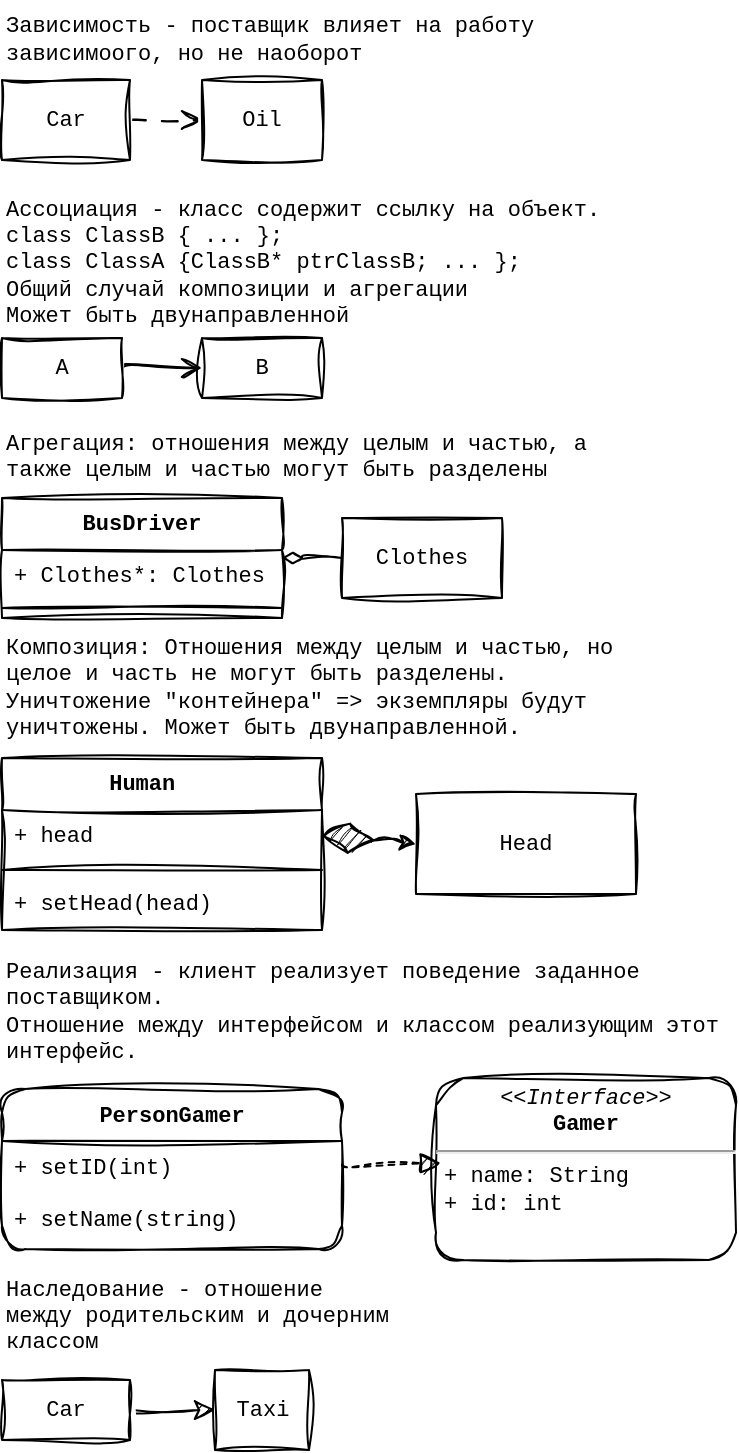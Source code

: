 <mxfile version="22.0.6" type="github">
  <diagram name="Page-1" id="KniYVvXjkBFUdyHRl0df">
    <mxGraphModel dx="2473" dy="1633" grid="1" gridSize="10" guides="1" tooltips="1" connect="1" arrows="1" fold="1" page="1" pageScale="1" pageWidth="827" pageHeight="1169" math="0" shadow="0">
      <root>
        <mxCell id="0" />
        <mxCell id="1" parent="0" />
        <mxCell id="mzNYeFfV8IgYRgjsqz8I-4" value="&lt;div style=&quot;font-size: 11px;&quot;&gt;Реализация - клиент реализует поведение заданное поставщиком.&lt;/div&gt;&lt;div style=&quot;font-size: 11px;&quot;&gt;Отношение между интерфейсом и классом реализующим этот интерфейс.&lt;/div&gt;" style="text;strokeColor=none;fillColor=none;html=1;align=left;verticalAlign=middle;whiteSpace=wrap;rounded=1;fontSize=11;sketch=1;curveFitting=1;jiggle=2;labelBackgroundColor=none;fontFamily=Courier New;swimlaneLine=1;shadow=0;fontColor=default;" parent="1" vertex="1">
          <mxGeometry x="-1654" y="-690" width="367" height="54" as="geometry" />
        </mxCell>
        <mxCell id="mzNYeFfV8IgYRgjsqz8I-6" value="PersonGamer" style="swimlane;fontStyle=1;align=center;verticalAlign=top;childLayout=stackLayout;horizontal=1;startSize=26;horizontalStack=0;resizeParent=1;resizeParentMax=0;resizeLast=0;collapsible=1;marginBottom=0;whiteSpace=wrap;html=1;fontSize=11;rounded=1;sketch=1;curveFitting=1;jiggle=2;labelBackgroundColor=none;fontFamily=Courier New;swimlaneLine=1;shadow=0;fontColor=default;" parent="1" vertex="1">
          <mxGeometry x="-1654" y="-624.5" width="170" height="80" as="geometry" />
        </mxCell>
        <mxCell id="mzNYeFfV8IgYRgjsqz8I-11" value="+ setID(int)" style="text;strokeColor=none;fillColor=none;align=left;verticalAlign=top;spacingLeft=4;spacingRight=4;overflow=hidden;rotatable=0;points=[[0,0.5],[1,0.5]];portConstraint=eastwest;whiteSpace=wrap;html=1;fontSize=11;rounded=1;sketch=1;curveFitting=1;jiggle=2;labelBackgroundColor=none;fontFamily=Courier New;swimlaneLine=1;shadow=0;fontColor=default;" parent="mzNYeFfV8IgYRgjsqz8I-6" vertex="1">
          <mxGeometry y="26" width="170" height="26" as="geometry" />
        </mxCell>
        <mxCell id="mzNYeFfV8IgYRgjsqz8I-9" value="+ setName(string)" style="text;strokeColor=none;fillColor=none;align=left;verticalAlign=top;spacingLeft=4;spacingRight=4;overflow=hidden;rotatable=0;points=[[0,0.5],[1,0.5]];portConstraint=eastwest;whiteSpace=wrap;html=1;fontSize=11;rounded=1;sketch=1;curveFitting=1;jiggle=2;labelBackgroundColor=none;fontFamily=Courier New;swimlaneLine=1;shadow=0;fontColor=default;" parent="mzNYeFfV8IgYRgjsqz8I-6" vertex="1">
          <mxGeometry y="52" width="170" height="28" as="geometry" />
        </mxCell>
        <mxCell id="mzNYeFfV8IgYRgjsqz8I-10" value="&lt;p style=&quot;margin: 4px 0px 0px; text-align: center; font-size: 11px;&quot;&gt;&lt;i style=&quot;font-size: 11px;&quot;&gt;&amp;lt;&amp;lt;Interface&amp;gt;&amp;gt;&lt;/i&gt;&lt;br style=&quot;font-size: 11px;&quot;&gt;&lt;b style=&quot;font-size: 11px;&quot;&gt;Gamer&lt;/b&gt;&lt;br style=&quot;font-size: 11px;&quot;&gt;&lt;/p&gt;&lt;hr style=&quot;font-size: 11px;&quot;&gt;&lt;p style=&quot;margin: 0px 0px 0px 4px; font-size: 11px;&quot;&gt;+ name: String&lt;br style=&quot;font-size: 11px;&quot;&gt;+ id: int&lt;/p&gt;" style="verticalAlign=top;align=left;overflow=fill;fontSize=11;fontFamily=Courier New;html=1;whiteSpace=wrap;rounded=1;sketch=1;curveFitting=1;jiggle=2;labelBackgroundColor=none;swimlaneLine=1;shadow=0;fontColor=default;" parent="1" vertex="1">
          <mxGeometry x="-1437" y="-630" width="150" height="91" as="geometry" />
        </mxCell>
        <mxCell id="AALjy2iVQTmJkf8dyK00-16" value="Композиция: Отношения между целым и частью, но целое и часть не могут быть разделены. Уничтожение &quot;контейнера&quot; =&amp;gt; экземпляры будут уничтожены. Может быть двунаправленной." style="text;strokeColor=none;fillColor=none;html=1;align=left;verticalAlign=middle;whiteSpace=wrap;rounded=0;fontSize=11;fontFamily=Courier New;swimlaneLine=1;sketch=1;curveFitting=1;jiggle=2;shadow=0;fontColor=default;labelBackgroundColor=none;" parent="1" vertex="1">
          <mxGeometry x="-1654" y="-850" width="317" height="50" as="geometry" />
        </mxCell>
        <mxCell id="AALjy2iVQTmJkf8dyK00-17" value="Human&lt;span style=&quot;white-space: pre; font-size: 11px;&quot;&gt;&#x9;&lt;br style=&quot;font-size: 11px;&quot;&gt;&lt;br style=&quot;font-size: 11px;&quot;&gt;&lt;/span&gt;" style="swimlane;fontStyle=1;align=center;verticalAlign=top;childLayout=stackLayout;horizontal=1;startSize=26;horizontalStack=0;resizeParent=1;resizeParentMax=0;resizeLast=0;collapsible=1;marginBottom=0;whiteSpace=wrap;html=1;sketch=1;hachureGap=4;jiggle=2;curveFitting=1;fontFamily=Courier New;fontSize=11;swimlaneLine=1;shadow=0;fontColor=default;labelBackgroundColor=none;" parent="1" vertex="1">
          <mxGeometry x="-1654" y="-790" width="160" height="86" as="geometry" />
        </mxCell>
        <mxCell id="AALjy2iVQTmJkf8dyK00-18" value="+ head" style="text;strokeColor=none;fillColor=none;align=left;verticalAlign=top;spacingLeft=4;spacingRight=4;overflow=hidden;rotatable=0;points=[[0,0.5],[1,0.5]];portConstraint=eastwest;whiteSpace=wrap;html=1;fontSize=11;fontFamily=Courier New;shadow=0;sketch=1;curveFitting=1;jiggle=2;swimlaneLine=1;fontColor=default;labelBackgroundColor=none;" parent="AALjy2iVQTmJkf8dyK00-17" vertex="1">
          <mxGeometry y="26" width="160" height="26" as="geometry" />
        </mxCell>
        <mxCell id="AALjy2iVQTmJkf8dyK00-19" value="" style="line;strokeWidth=1;fillColor=none;align=left;verticalAlign=middle;spacingTop=-1;spacingLeft=3;spacingRight=3;rotatable=0;labelPosition=right;points=[];portConstraint=eastwest;strokeColor=inherit;sketch=1;hachureGap=4;jiggle=2;curveFitting=1;fontFamily=Courier New;fontSize=11;swimlaneLine=1;shadow=0;fontColor=default;labelBackgroundColor=none;" parent="AALjy2iVQTmJkf8dyK00-17" vertex="1">
          <mxGeometry y="52" width="160" height="8" as="geometry" />
        </mxCell>
        <mxCell id="AALjy2iVQTmJkf8dyK00-20" value="+ setHead(head)" style="text;strokeColor=none;fillColor=none;align=left;verticalAlign=top;spacingLeft=4;spacingRight=4;overflow=hidden;rotatable=0;points=[[0,0.5],[1,0.5]];portConstraint=eastwest;whiteSpace=wrap;html=1;fontSize=11;fontFamily=Courier New;swimlaneLine=1;sketch=1;curveFitting=1;jiggle=2;shadow=0;fontColor=default;labelBackgroundColor=none;" parent="AALjy2iVQTmJkf8dyK00-17" vertex="1">
          <mxGeometry y="60" width="160" height="26" as="geometry" />
        </mxCell>
        <mxCell id="AALjy2iVQTmJkf8dyK00-21" value="Head" style="html=1;whiteSpace=wrap;sketch=1;hachureGap=4;jiggle=2;curveFitting=1;fontFamily=Courier New;fontSize=11;swimlaneLine=1;shadow=0;fontColor=default;labelBackgroundColor=none;" parent="1" vertex="1">
          <mxGeometry x="-1447" y="-772" width="110" height="50" as="geometry" />
        </mxCell>
        <mxCell id="AALjy2iVQTmJkf8dyK00-22" value="" style="endArrow=diamondThin;endFill=1;endSize=24;html=1;rounded=0;sketch=1;hachureGap=4;jiggle=2;curveFitting=1;fontFamily=Courier New;fontSize=11;curved=1;exitX=0;exitY=0.5;exitDx=0;exitDy=0;entryX=1;entryY=0.5;entryDx=0;entryDy=0;startArrow=classic;startFill=1;swimlaneLine=1;shadow=0;fontColor=default;labelBackgroundColor=none;" parent="1" source="AALjy2iVQTmJkf8dyK00-21" target="AALjy2iVQTmJkf8dyK00-18" edge="1">
          <mxGeometry width="160" relative="1" as="geometry">
            <mxPoint x="-1526" y="-820" as="sourcePoint" />
            <mxPoint x="-1486" y="-740" as="targetPoint" />
          </mxGeometry>
        </mxCell>
        <mxCell id="AALjy2iVQTmJkf8dyK00-27" value="Агрегация: отношения между целым и частью, а также целым и частью могут быть разделены" style="text;whiteSpace=wrap;fontSize=11;fontFamily=Courier New;swimlaneLine=1;sketch=1;curveFitting=1;jiggle=2;shadow=0;fontColor=default;labelBackgroundColor=none;" parent="1" vertex="1">
          <mxGeometry x="-1654" y="-960" width="327" height="40" as="geometry" />
        </mxCell>
        <mxCell id="AALjy2iVQTmJkf8dyK00-31" value="Ассоциация - класс содержит ссылку на объект. &#xa;class ClassB { ... };&#xa;class ClassA {ClassB* ptrClassB; ... };&#xa;Общий случай композиции и агрегации&#xa;Может быть двунаправленной&#xa;&#xa;&#xa;" style="text;whiteSpace=wrap;fontSize=11;fontFamily=Courier New;swimlaneLine=1;sketch=1;curveFitting=1;jiggle=2;shadow=0;fontColor=default;labelBackgroundColor=none;" parent="1" vertex="1">
          <mxGeometry x="-1654" y="-1077" width="314" height="77" as="geometry" />
        </mxCell>
        <mxCell id="AALjy2iVQTmJkf8dyK00-36" style="edgeStyle=none;curved=1;rounded=0;sketch=1;hachureGap=4;jiggle=2;curveFitting=1;orthogonalLoop=1;jettySize=auto;html=1;entryX=0;entryY=0.5;entryDx=0;entryDy=0;fontFamily=Courier New;fontSize=11;startSize=8;endSize=8;endArrow=open;endFill=0;swimlaneLine=1;shadow=0;fontColor=default;labelBackgroundColor=none;" parent="1" source="AALjy2iVQTmJkf8dyK00-32" target="AALjy2iVQTmJkf8dyK00-33" edge="1">
          <mxGeometry relative="1" as="geometry" />
        </mxCell>
        <mxCell id="AALjy2iVQTmJkf8dyK00-32" value="A" style="html=1;whiteSpace=wrap;sketch=1;hachureGap=4;jiggle=2;curveFitting=1;fontFamily=Courier New;fontSize=11;swimlaneLine=1;shadow=0;fontColor=default;labelBackgroundColor=none;" parent="1" vertex="1">
          <mxGeometry x="-1654" y="-1000" width="60" height="30" as="geometry" />
        </mxCell>
        <mxCell id="AALjy2iVQTmJkf8dyK00-33" value="B" style="html=1;whiteSpace=wrap;sketch=1;hachureGap=4;jiggle=2;curveFitting=1;fontFamily=Courier New;fontSize=11;swimlaneLine=1;shadow=0;fontColor=default;labelBackgroundColor=none;" parent="1" vertex="1">
          <mxGeometry x="-1554" y="-1000" width="60" height="30" as="geometry" />
        </mxCell>
        <mxCell id="AALjy2iVQTmJkf8dyK00-38" value="Clothes" style="html=1;whiteSpace=wrap;sketch=1;hachureGap=4;jiggle=2;curveFitting=1;fontFamily=Courier New;fontSize=11;swimlaneLine=1;shadow=0;fontColor=default;labelBackgroundColor=none;" parent="1" vertex="1">
          <mxGeometry x="-1484" y="-910" width="80" height="40" as="geometry" />
        </mxCell>
        <mxCell id="AALjy2iVQTmJkf8dyK00-41" value="&lt;font style=&quot;font-size: 11px;&quot;&gt;Зависимость - поставщик влияет на работу зависимоого, но не наоборот&lt;/font&gt;" style="text;strokeColor=none;fillColor=none;html=1;align=left;verticalAlign=middle;whiteSpace=wrap;rounded=0;fontSize=11;fontFamily=Courier New;swimlaneLine=1;sketch=1;curveFitting=1;jiggle=2;shadow=0;fontColor=default;labelBackgroundColor=none;" parent="1" vertex="1">
          <mxGeometry x="-1654" y="-1169" width="307" height="40" as="geometry" />
        </mxCell>
        <mxCell id="AALjy2iVQTmJkf8dyK00-44" style="sketch=1;hachureGap=4;jiggle=2;curveFitting=1;orthogonalLoop=1;jettySize=auto;html=1;fontFamily=Courier New;fontSize=11;startSize=8;endSize=8;dashed=1;dashPattern=8 8;endArrow=open;endFill=0;startArrow=none;startFill=0;rounded=0;swimlaneLine=1;shadow=0;fontColor=default;labelBackgroundColor=none;" parent="1" source="AALjy2iVQTmJkf8dyK00-42" target="AALjy2iVQTmJkf8dyK00-43" edge="1">
          <mxGeometry relative="1" as="geometry" />
        </mxCell>
        <mxCell id="AALjy2iVQTmJkf8dyK00-42" value="Car" style="html=1;whiteSpace=wrap;sketch=1;hachureGap=4;jiggle=2;curveFitting=1;fontFamily=Courier New;fontSize=11;swimlaneLine=1;shadow=0;fontColor=default;labelBackgroundColor=none;" parent="1" vertex="1">
          <mxGeometry x="-1654" y="-1129" width="64" height="40" as="geometry" />
        </mxCell>
        <mxCell id="AALjy2iVQTmJkf8dyK00-43" value="Oil" style="html=1;whiteSpace=wrap;sketch=1;hachureGap=4;jiggle=2;curveFitting=1;fontFamily=Courier New;fontSize=11;swimlaneLine=1;shadow=0;fontColor=default;labelBackgroundColor=none;" parent="1" vertex="1">
          <mxGeometry x="-1554" y="-1129" width="60" height="40" as="geometry" />
        </mxCell>
        <mxCell id="AALjy2iVQTmJkf8dyK00-46" value="&lt;div align=&quot;left&quot; style=&quot;font-size: 11px;&quot;&gt;&lt;font style=&quot;font-size: 11px;&quot;&gt;Наследование - отношение между родительским и дочерним классом&lt;/font&gt;&lt;/div&gt;" style="text;strokeColor=none;fillColor=none;html=1;align=left;verticalAlign=middle;whiteSpace=wrap;rounded=0;fontSize=11;fontFamily=Courier New;swimlaneLine=1;sketch=1;curveFitting=1;jiggle=2;shadow=0;fontColor=default;labelBackgroundColor=none;" parent="1" vertex="1">
          <mxGeometry x="-1654" y="-539" width="194" height="55" as="geometry" />
        </mxCell>
        <mxCell id="AALjy2iVQTmJkf8dyK00-49" style="edgeStyle=none;curved=1;rounded=0;sketch=1;hachureGap=4;jiggle=2;curveFitting=1;orthogonalLoop=1;jettySize=auto;html=1;entryX=0;entryY=0.5;entryDx=0;entryDy=0;fontFamily=Courier New;fontSize=11;startSize=8;endSize=8;endArrow=classic;endFill=1;swimlaneLine=1;shadow=0;fontColor=default;labelBackgroundColor=none;" parent="1" source="AALjy2iVQTmJkf8dyK00-47" target="AALjy2iVQTmJkf8dyK00-48" edge="1">
          <mxGeometry relative="1" as="geometry" />
        </mxCell>
        <mxCell id="AALjy2iVQTmJkf8dyK00-47" value="Car" style="html=1;whiteSpace=wrap;sketch=1;hachureGap=4;jiggle=2;curveFitting=1;fontFamily=Courier New;fontSize=11;swimlaneLine=1;shadow=0;fontColor=default;labelBackgroundColor=none;" parent="1" vertex="1">
          <mxGeometry x="-1654" y="-479" width="64" height="30" as="geometry" />
        </mxCell>
        <mxCell id="AALjy2iVQTmJkf8dyK00-48" value="Taxi" style="html=1;whiteSpace=wrap;sketch=1;hachureGap=4;jiggle=2;curveFitting=1;fontFamily=Courier New;fontSize=11;swimlaneLine=1;shadow=0;fontColor=default;labelBackgroundColor=none;" parent="1" vertex="1">
          <mxGeometry x="-1547.5" y="-484" width="47" height="40" as="geometry" />
        </mxCell>
        <mxCell id="4lhPUMysehMYBJ7O9rcl-5" style="edgeStyle=none;curved=1;rounded=0;sketch=1;hachureGap=4;jiggle=2;curveFitting=1;orthogonalLoop=1;jettySize=auto;html=1;entryX=0;entryY=0.5;entryDx=0;entryDy=0;fontFamily=Courier New;fontSize=16;startSize=8;endSize=8;startArrow=diamondThin;startFill=0;endArrow=none;endFill=0;swimlaneLine=1;shadow=0;fontColor=default;labelBackgroundColor=none;" parent="1" source="4lhPUMysehMYBJ7O9rcl-1" target="AALjy2iVQTmJkf8dyK00-38" edge="1">
          <mxGeometry relative="1" as="geometry" />
        </mxCell>
        <mxCell id="4lhPUMysehMYBJ7O9rcl-1" value="BusDriver" style="swimlane;fontStyle=1;align=center;verticalAlign=top;childLayout=stackLayout;horizontal=1;startSize=26;horizontalStack=0;resizeParent=1;resizeParentMax=0;resizeLast=0;collapsible=1;marginBottom=0;whiteSpace=wrap;html=1;sketch=1;hachureGap=4;jiggle=2;curveFitting=1;fontFamily=Courier New;fontSize=11;swimlaneLine=1;shadow=0;fontColor=default;labelBackgroundColor=none;" parent="1" vertex="1">
          <mxGeometry x="-1654" y="-920" width="140" height="60" as="geometry">
            <mxRectangle x="-1300" y="-916" width="180" height="66" as="alternateBounds" />
          </mxGeometry>
        </mxCell>
        <mxCell id="4lhPUMysehMYBJ7O9rcl-2" value="+ Clothes*: Clothes" style="text;strokeColor=none;fillColor=none;align=left;verticalAlign=top;spacingLeft=4;spacingRight=4;overflow=hidden;rotatable=0;points=[[0,0.5],[1,0.5]];portConstraint=eastwest;whiteSpace=wrap;html=1;fontSize=11;fontFamily=Courier New;swimlaneLine=1;sketch=1;curveFitting=1;jiggle=2;shadow=0;fontColor=default;labelBackgroundColor=none;" parent="4lhPUMysehMYBJ7O9rcl-1" vertex="1">
          <mxGeometry y="26" width="140" height="24" as="geometry" />
        </mxCell>
        <mxCell id="4lhPUMysehMYBJ7O9rcl-3" value="" style="line;strokeWidth=1;fillColor=none;align=left;verticalAlign=middle;spacingTop=-1;spacingLeft=3;spacingRight=3;rotatable=0;labelPosition=right;points=[];portConstraint=eastwest;strokeColor=inherit;sketch=1;hachureGap=4;jiggle=2;curveFitting=1;fontFamily=Courier New;fontSize=11;swimlaneLine=1;shadow=0;fontColor=default;labelBackgroundColor=none;" parent="4lhPUMysehMYBJ7O9rcl-1" vertex="1">
          <mxGeometry y="50" width="140" height="10" as="geometry" />
        </mxCell>
        <mxCell id="4lhPUMysehMYBJ7O9rcl-7" style="edgeStyle=none;curved=1;rounded=0;sketch=1;hachureGap=4;jiggle=2;curveFitting=1;orthogonalLoop=1;jettySize=auto;html=1;entryX=0.016;entryY=0.467;entryDx=0;entryDy=0;entryPerimeter=0;fontFamily=Architects Daughter;fontSource=https%3A%2F%2Ffonts.googleapis.com%2Fcss%3Ffamily%3DArchitects%2BDaughter;fontSize=16;dashed=1;endArrow=block;endFill=1;endSize=8;" parent="1" source="mzNYeFfV8IgYRgjsqz8I-11" target="mzNYeFfV8IgYRgjsqz8I-10" edge="1">
          <mxGeometry relative="1" as="geometry" />
        </mxCell>
      </root>
    </mxGraphModel>
  </diagram>
</mxfile>

